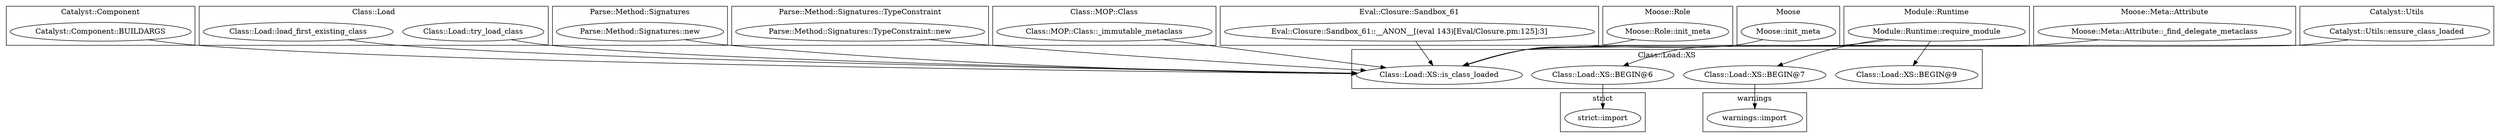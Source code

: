 digraph {
graph [overlap=false]
subgraph cluster_Catalyst_Component {
	label="Catalyst::Component";
	"Catalyst::Component::BUILDARGS";
}
subgraph cluster_Class_Load {
	label="Class::Load";
	"Class::Load::try_load_class";
	"Class::Load::load_first_existing_class";
}
subgraph cluster_Parse_Method_Signatures {
	label="Parse::Method::Signatures";
	"Parse::Method::Signatures::new";
}
subgraph cluster_warnings {
	label="warnings";
	"warnings::import";
}
subgraph cluster_Parse_Method_Signatures_TypeConstraint {
	label="Parse::Method::Signatures::TypeConstraint";
	"Parse::Method::Signatures::TypeConstraint::new";
}
subgraph cluster_Class_Load_XS {
	label="Class::Load::XS";
	"Class::Load::XS::is_class_loaded";
	"Class::Load::XS::BEGIN@6";
	"Class::Load::XS::BEGIN@7";
	"Class::Load::XS::BEGIN@9";
}
subgraph cluster_Class_MOP_Class {
	label="Class::MOP::Class";
	"Class::MOP::Class::_immutable_metaclass";
}
subgraph cluster_Eval_Closure_Sandbox_61 {
	label="Eval::Closure::Sandbox_61";
	"Eval::Closure::Sandbox_61::__ANON__[(eval 143)[Eval/Closure.pm:125]:3]";
}
subgraph cluster_Moose_Role {
	label="Moose::Role";
	"Moose::Role::init_meta";
}
subgraph cluster_Moose {
	label="Moose";
	"Moose::init_meta";
}
subgraph cluster_Module_Runtime {
	label="Module::Runtime";
	"Module::Runtime::require_module";
}
subgraph cluster_Moose_Meta_Attribute {
	label="Moose::Meta::Attribute";
	"Moose::Meta::Attribute::_find_delegate_metaclass";
}
subgraph cluster_Catalyst_Utils {
	label="Catalyst::Utils";
	"Catalyst::Utils::ensure_class_loaded";
}
subgraph cluster_strict {
	label="strict";
	"strict::import";
}
"Module::Runtime::require_module" -> "Class::Load::XS::BEGIN@9";
"Catalyst::Utils::ensure_class_loaded" -> "Class::Load::XS::is_class_loaded";
"Moose::init_meta" -> "Class::Load::XS::is_class_loaded";
"Moose::Meta::Attribute::_find_delegate_metaclass" -> "Class::Load::XS::is_class_loaded";
"Parse::Method::Signatures::new" -> "Class::Load::XS::is_class_loaded";
"Class::MOP::Class::_immutable_metaclass" -> "Class::Load::XS::is_class_loaded";
"Class::Load::load_first_existing_class" -> "Class::Load::XS::is_class_loaded";
"Class::Load::try_load_class" -> "Class::Load::XS::is_class_loaded";
"Parse::Method::Signatures::TypeConstraint::new" -> "Class::Load::XS::is_class_loaded";
"Eval::Closure::Sandbox_61::__ANON__[(eval 143)[Eval/Closure.pm:125]:3]" -> "Class::Load::XS::is_class_loaded";
"Catalyst::Component::BUILDARGS" -> "Class::Load::XS::is_class_loaded";
"Moose::Role::init_meta" -> "Class::Load::XS::is_class_loaded";
"Module::Runtime::require_module" -> "Class::Load::XS::BEGIN@7";
"Class::Load::XS::BEGIN@6" -> "strict::import";
"Class::Load::XS::BEGIN@7" -> "warnings::import";
"Module::Runtime::require_module" -> "Class::Load::XS::BEGIN@6";
}
